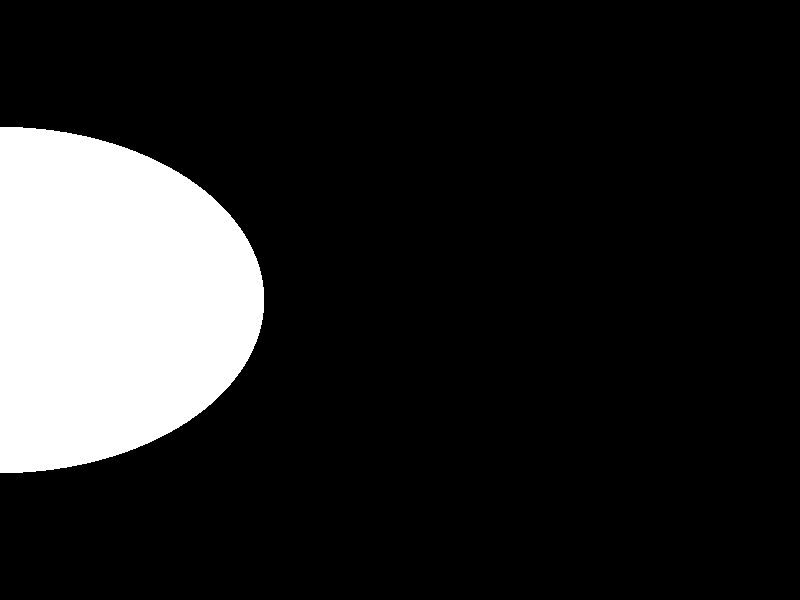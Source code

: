 #version 3.7

global_settings { assumed_gamma 2.2 }

#declare MyTexture = texture {
	   finish {
	      //ambient 0.2
	      //diffuse 0.8
	      phong 1.0
              reflection 1.0
	   }
	   pigment { color red 0 green 0 blue 0 }
}

camera {
   location  <0, 0, 0>
   direction <0, 0, 0.5>
   look_at   <0, 0, 1>
}

merge {
	sphere {
	   <0,0,0>, 1.0
           texture { MyTexture }
	}
	sphere {
	   <-1,0,1>, 1.0
           texture { MyTexture }
	}
}
light_source { 
	<0, 0, 0> 
	color red 1 green 1 blue 1 
	fade_distance 1.00
	fade_power 1.0
	looks_like {
		sphere {
			<0,0,0>, 0.5
			pigment { rgb 1 }
			finish { ambient 1 }
    		}
	}
	translate <-1,0,1>
}


